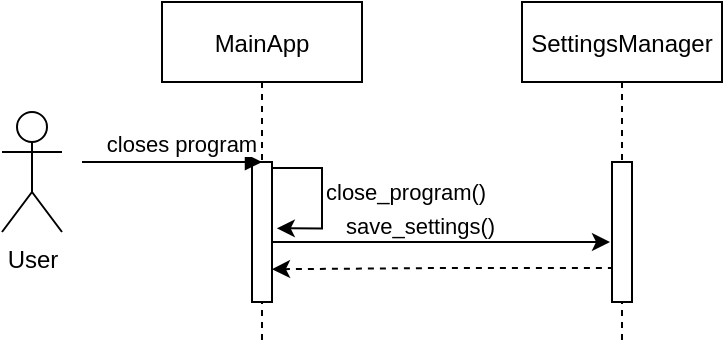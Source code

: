 <mxfile version="16.1.2" type="device"><diagram id="kgpKYQtTHZ0yAKxKKP6v" name="Page-1"><mxGraphModel dx="1431" dy="580" grid="1" gridSize="10" guides="1" tooltips="1" connect="1" arrows="1" fold="1" page="1" pageScale="1" pageWidth="850" pageHeight="1100" math="0" shadow="0"><root><mxCell id="0"/><mxCell id="1" parent="0"/><mxCell id="yinIpNmTSydRlZvEK81a-1" value="MainApp" style="shape=umlLifeline;perimeter=lifelinePerimeter;container=1;collapsible=0;recursiveResize=0;rounded=0;shadow=0;strokeWidth=1;" parent="1" vertex="1"><mxGeometry x="30" y="410" width="100" height="170" as="geometry"/></mxCell><mxCell id="yinIpNmTSydRlZvEK81a-2" value="" style="points=[];perimeter=orthogonalPerimeter;rounded=0;shadow=0;strokeWidth=1;" parent="yinIpNmTSydRlZvEK81a-1" vertex="1"><mxGeometry x="45" y="80" width="10" height="70" as="geometry"/></mxCell><mxCell id="yinIpNmTSydRlZvEK81a-3" style="edgeStyle=orthogonalEdgeStyle;rounded=0;orthogonalLoop=1;jettySize=auto;html=1;entryX=1.24;entryY=0.474;entryDx=0;entryDy=0;entryPerimeter=0;exitX=1;exitY=0.018;exitDx=0;exitDy=0;exitPerimeter=0;" parent="yinIpNmTSydRlZvEK81a-1" source="yinIpNmTSydRlZvEK81a-2" target="yinIpNmTSydRlZvEK81a-2" edge="1"><mxGeometry relative="1" as="geometry"><Array as="points"><mxPoint x="55" y="83"/><mxPoint x="80" y="83"/><mxPoint x="80" y="113"/></Array></mxGeometry></mxCell><mxCell id="yinIpNmTSydRlZvEK81a-4" style="edgeStyle=orthogonalEdgeStyle;rounded=0;orthogonalLoop=1;jettySize=auto;html=1;exitX=1;exitY=0.018;exitDx=0;exitDy=0;exitPerimeter=0;" parent="yinIpNmTSydRlZvEK81a-1" edge="1"><mxGeometry relative="1" as="geometry"><mxPoint x="55" y="120.0" as="sourcePoint"/><mxPoint x="224" y="120" as="targetPoint"/><Array as="points"><mxPoint x="224" y="120"/></Array></mxGeometry></mxCell><mxCell id="yinIpNmTSydRlZvEK81a-6" value="SettingsManager" style="shape=umlLifeline;perimeter=lifelinePerimeter;container=1;collapsible=0;recursiveResize=0;rounded=0;shadow=0;strokeWidth=1;" parent="1" vertex="1"><mxGeometry x="210" y="410" width="100" height="170" as="geometry"/></mxCell><mxCell id="yinIpNmTSydRlZvEK81a-7" value="" style="points=[];perimeter=orthogonalPerimeter;rounded=0;shadow=0;strokeWidth=1;" parent="yinIpNmTSydRlZvEK81a-6" vertex="1"><mxGeometry x="45" y="80" width="10" height="70" as="geometry"/></mxCell><mxCell id="yinIpNmTSydRlZvEK81a-8" value="closes program" style="verticalAlign=bottom;endArrow=block;entryX=0;entryY=0;shadow=0;strokeWidth=1;" parent="1" edge="1"><mxGeometry x="0.111" relative="1" as="geometry"><mxPoint x="-10" y="490" as="sourcePoint"/><mxPoint x="80" y="490.0" as="targetPoint"/><mxPoint as="offset"/></mxGeometry></mxCell><mxCell id="yinIpNmTSydRlZvEK81a-9" value="close_program()" style="text;html=1;strokeColor=none;fillColor=none;align=left;verticalAlign=middle;whiteSpace=wrap;rounded=0;fontSize=11;" parent="1" vertex="1"><mxGeometry x="110" y="500" width="60" height="10" as="geometry"/></mxCell><mxCell id="yinIpNmTSydRlZvEK81a-10" value="save_settings()" style="text;html=1;strokeColor=none;fillColor=none;align=left;verticalAlign=middle;whiteSpace=wrap;rounded=0;fontSize=11;" parent="1" vertex="1"><mxGeometry x="120" y="519" width="60" height="6" as="geometry"/></mxCell><mxCell id="yinIpNmTSydRlZvEK81a-11" style="edgeStyle=orthogonalEdgeStyle;rounded=0;orthogonalLoop=1;jettySize=auto;html=1;exitX=0;exitY=0.315;exitDx=0;exitDy=0;exitPerimeter=0;entryX=1;entryY=0.766;entryDx=0;entryDy=0;entryPerimeter=0;dashed=1;" parent="1" source="yinIpNmTSydRlZvEK81a-7" target="yinIpNmTSydRlZvEK81a-2" edge="1"><mxGeometry relative="1" as="geometry"><mxPoint x="230" y="540" as="sourcePoint"/><mxPoint x="263.8" y="539.68" as="targetPoint"/><Array as="points"><mxPoint x="255" y="543"/><mxPoint x="170" y="543"/></Array></mxGeometry></mxCell><mxCell id="yinIpNmTSydRlZvEK81a-13" value="User" style="shape=umlActor;verticalLabelPosition=bottom;verticalAlign=top;html=1;outlineConnect=0;fontSize=12;" parent="1" vertex="1"><mxGeometry x="-50" y="465" width="30" height="60" as="geometry"/></mxCell></root></mxGraphModel></diagram></mxfile>